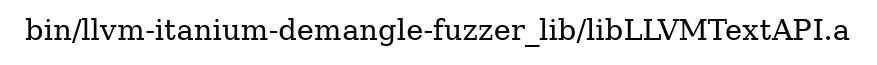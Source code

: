 digraph "bin/llvm-itanium-demangle-fuzzer_lib/libLLVMTextAPI.a" {
	label="bin/llvm-itanium-demangle-fuzzer_lib/libLLVMTextAPI.a";
	rankdir="LR"

}
